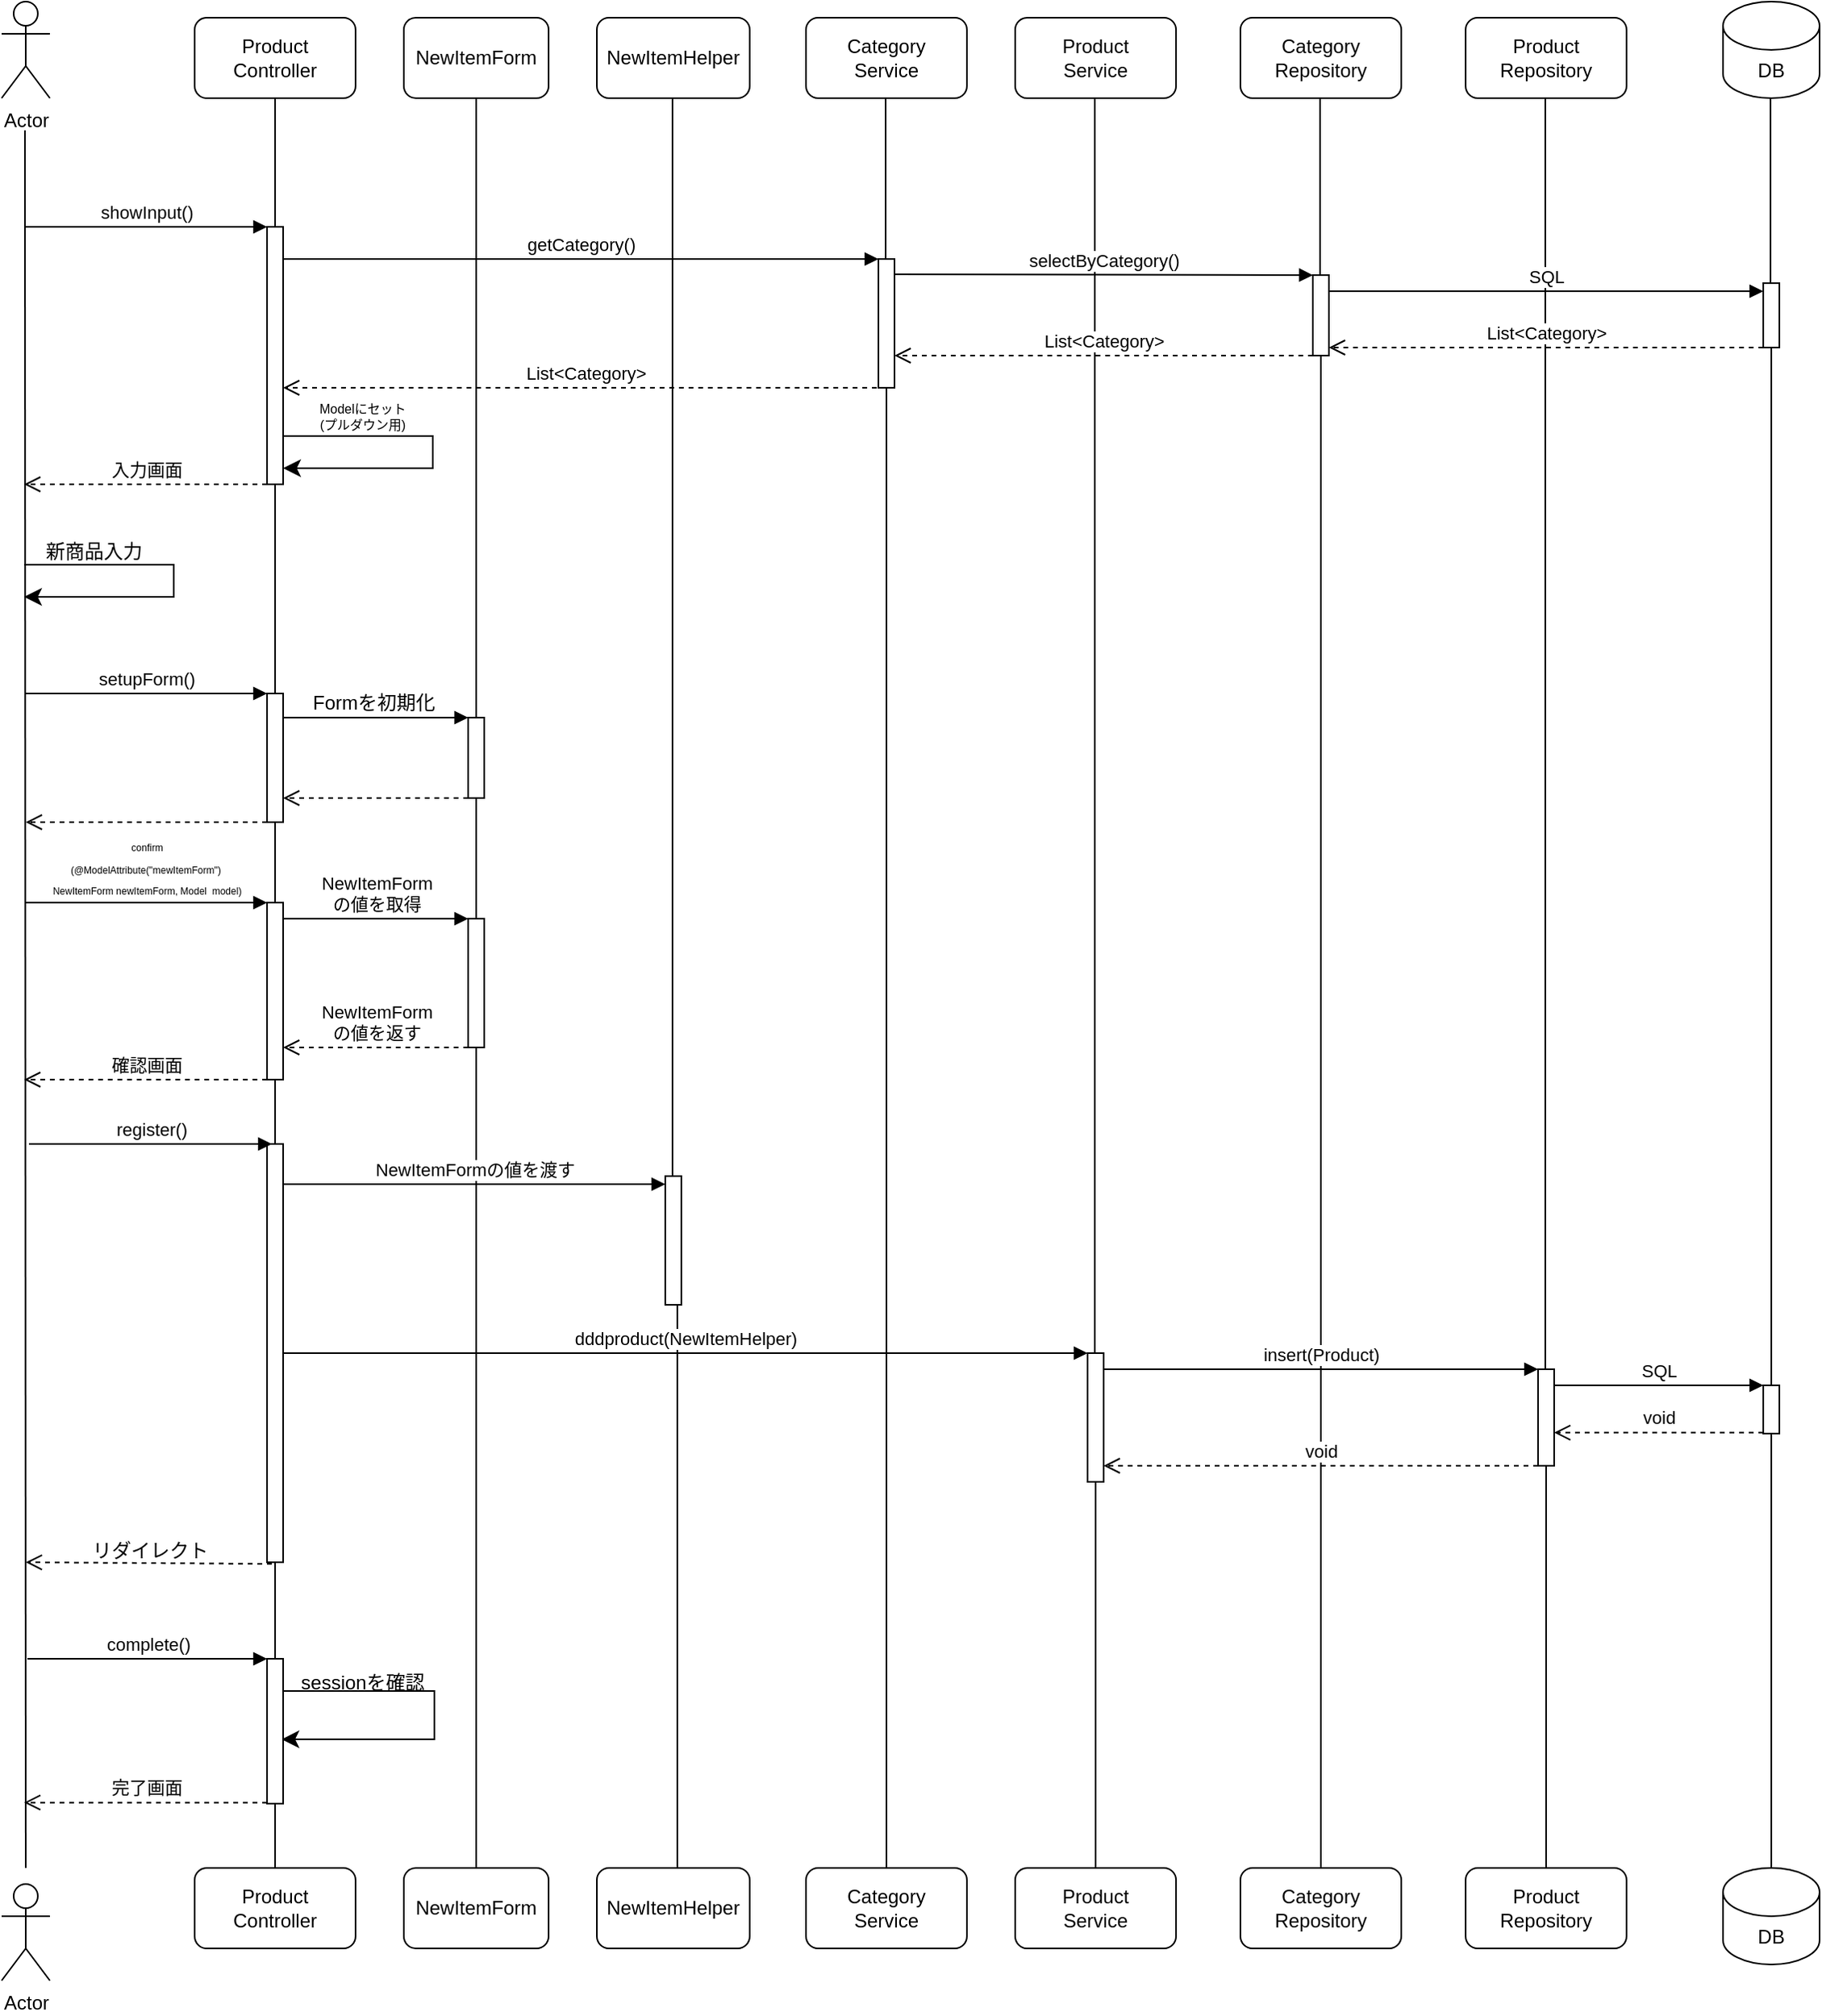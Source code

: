 <mxfile>
    <diagram id="0S2GH_IMDvOgs1QXw7YD" name="ページ1">
        <mxGraphModel dx="622" dy="349" grid="1" gridSize="10" guides="1" tooltips="1" connect="1" arrows="1" fold="1" page="1" pageScale="1" pageWidth="850" pageHeight="1100" math="0" shadow="0">
            <root>
                <mxCell id="0"/>
                <mxCell id="1" parent="0"/>
                <mxCell id="2" value="Actor" style="shape=umlActor;verticalLabelPosition=bottom;verticalAlign=top;html=1;outlineConnect=0;" parent="1" vertex="1">
                    <mxGeometry x="90" y="40" width="30" height="60" as="geometry"/>
                </mxCell>
                <mxCell id="6" value="Product&lt;div&gt;Controller&lt;/div&gt;" style="rounded=1;whiteSpace=wrap;html=1;" parent="1" vertex="1">
                    <mxGeometry x="210" y="50" width="100" height="50" as="geometry"/>
                </mxCell>
                <mxCell id="7" value="NewItemForm" style="rounded=1;whiteSpace=wrap;html=1;" parent="1" vertex="1">
                    <mxGeometry x="340" y="50" width="90" height="50" as="geometry"/>
                </mxCell>
                <mxCell id="8" value="NewItemHelper" style="rounded=1;whiteSpace=wrap;html=1;" parent="1" vertex="1">
                    <mxGeometry x="460" y="50" width="95" height="50" as="geometry"/>
                </mxCell>
                <mxCell id="12" value="Category&lt;div&gt;Service&lt;/div&gt;" style="rounded=1;whiteSpace=wrap;html=1;" parent="1" vertex="1">
                    <mxGeometry x="590" y="50" width="100" height="50" as="geometry"/>
                </mxCell>
                <mxCell id="13" value="Product&lt;div&gt;Service&lt;/div&gt;" style="rounded=1;whiteSpace=wrap;html=1;" parent="1" vertex="1">
                    <mxGeometry x="720" y="50" width="100" height="50" as="geometry"/>
                </mxCell>
                <mxCell id="14" value="Category&lt;div&gt;Repository&lt;/div&gt;" style="rounded=1;whiteSpace=wrap;html=1;" parent="1" vertex="1">
                    <mxGeometry x="860" y="50" width="100" height="50" as="geometry"/>
                </mxCell>
                <mxCell id="15" value="Product&lt;div&gt;Repository&lt;/div&gt;" style="rounded=1;whiteSpace=wrap;html=1;" parent="1" vertex="1">
                    <mxGeometry x="1000" y="50" width="100" height="50" as="geometry"/>
                </mxCell>
                <mxCell id="16" value="DB" style="shape=cylinder3;whiteSpace=wrap;html=1;boundedLbl=1;backgroundOutline=1;size=15;" parent="1" vertex="1">
                    <mxGeometry x="1160" y="40" width="60" height="60" as="geometry"/>
                </mxCell>
                <mxCell id="28" value="" style="endArrow=none;html=1;" parent="1" edge="1">
                    <mxGeometry width="50" height="50" relative="1" as="geometry">
                        <mxPoint x="105" y="1200" as="sourcePoint"/>
                        <mxPoint x="104.5" y="120" as="targetPoint"/>
                    </mxGeometry>
                </mxCell>
                <mxCell id="29" value="" style="endArrow=none;html=1;" parent="1" source="37" edge="1">
                    <mxGeometry width="50" height="50" relative="1" as="geometry">
                        <mxPoint x="260" y="752.67" as="sourcePoint"/>
                        <mxPoint x="260" y="100.003" as="targetPoint"/>
                    </mxGeometry>
                </mxCell>
                <mxCell id="31" value="" style="endArrow=none;html=1;" parent="1" edge="1" source="89">
                    <mxGeometry width="50" height="50" relative="1" as="geometry">
                        <mxPoint x="510" y="998.421" as="sourcePoint"/>
                        <mxPoint x="507" y="100.003" as="targetPoint"/>
                    </mxGeometry>
                </mxCell>
                <mxCell id="32" value="" style="endArrow=none;html=1;" parent="1" source="49" edge="1">
                    <mxGeometry width="50" height="50" relative="1" as="geometry">
                        <mxPoint x="639.5" y="752.67" as="sourcePoint"/>
                        <mxPoint x="639.5" y="100.003" as="targetPoint"/>
                    </mxGeometry>
                </mxCell>
                <mxCell id="33" value="" style="endArrow=none;html=1;" parent="1" edge="1" source="96">
                    <mxGeometry width="50" height="50" relative="1" as="geometry">
                        <mxPoint x="770" y="980.702" as="sourcePoint"/>
                        <mxPoint x="769.5" y="100.003" as="targetPoint"/>
                    </mxGeometry>
                </mxCell>
                <mxCell id="34" value="" style="endArrow=none;html=1;" parent="1" source="51" edge="1">
                    <mxGeometry width="50" height="50" relative="1" as="geometry">
                        <mxPoint x="909.5" y="752.67" as="sourcePoint"/>
                        <mxPoint x="909.5" y="100.003" as="targetPoint"/>
                    </mxGeometry>
                </mxCell>
                <mxCell id="35" value="" style="endArrow=none;html=1;" parent="1" edge="1" source="99">
                    <mxGeometry width="50" height="50" relative="1" as="geometry">
                        <mxPoint x="1050" y="1220.392" as="sourcePoint"/>
                        <mxPoint x="1049.5" y="100.003" as="targetPoint"/>
                    </mxGeometry>
                </mxCell>
                <mxCell id="36" value="" style="endArrow=none;html=1;" parent="1" edge="1" source="110">
                    <mxGeometry width="50" height="50" relative="1" as="geometry">
                        <mxPoint x="1190" y="1208" as="sourcePoint"/>
                        <mxPoint x="1189.5" y="100.003" as="targetPoint"/>
                    </mxGeometry>
                </mxCell>
                <mxCell id="38" value="" style="endArrow=none;html=1;" parent="1" source="70" target="37" edge="1">
                    <mxGeometry width="50" height="50" relative="1" as="geometry">
                        <mxPoint x="260" y="752.67" as="sourcePoint"/>
                        <mxPoint x="260" y="100.003" as="targetPoint"/>
                    </mxGeometry>
                </mxCell>
                <mxCell id="37" value="" style="html=1;points=[[0,0,0,0,5],[0,1,0,0,-5],[1,0,0,0,5],[1,1,0,0,-5]];perimeter=orthogonalPerimeter;outlineConnect=0;targetShapes=umlLifeline;portConstraint=eastwest;newEdgeStyle={&quot;curved&quot;:0,&quot;rounded&quot;:0};" parent="1" vertex="1">
                    <mxGeometry x="255" y="180" width="10" height="160" as="geometry"/>
                </mxCell>
                <mxCell id="43" value="showInput()" style="html=1;verticalAlign=bottom;endArrow=block;curved=0;rounded=0;" parent="1" target="37" edge="1">
                    <mxGeometry width="80" relative="1" as="geometry">
                        <mxPoint x="105" y="180" as="sourcePoint"/>
                        <mxPoint x="320" y="220" as="targetPoint"/>
                    </mxGeometry>
                </mxCell>
                <mxCell id="44" value="&lt;br&gt;&lt;div&gt;getCategory()&lt;/div&gt;" style="html=1;verticalAlign=bottom;endArrow=block;curved=0;rounded=0;" parent="1" source="37" edge="1">
                    <mxGeometry width="80" relative="1" as="geometry">
                        <mxPoint x="285" y="200" as="sourcePoint"/>
                        <mxPoint x="635" y="200" as="targetPoint"/>
                    </mxGeometry>
                </mxCell>
                <mxCell id="46" value="" style="endArrow=none;html=1;entryX=0.5;entryY=1;entryDx=0;entryDy=0;" parent="1" source="72" target="7" edge="1">
                    <mxGeometry width="50" height="50" relative="1" as="geometry">
                        <mxPoint x="384.5" y="752.67" as="sourcePoint"/>
                        <mxPoint x="384.5" y="270" as="targetPoint"/>
                    </mxGeometry>
                </mxCell>
                <mxCell id="48" value="List&amp;lt;Category&amp;gt;" style="html=1;verticalAlign=bottom;endArrow=open;dashed=1;endSize=8;curved=0;rounded=0;exitX=0.5;exitY=1;exitDx=0;exitDy=0;exitPerimeter=0;" parent="1" source="49" target="37" edge="1">
                    <mxGeometry relative="1" as="geometry">
                        <mxPoint x="620" y="280" as="sourcePoint"/>
                        <mxPoint x="279.61" y="261.12" as="targetPoint"/>
                        <Array as="points"/>
                    </mxGeometry>
                </mxCell>
                <mxCell id="50" value="" style="endArrow=none;html=1;" parent="1" target="49" edge="1">
                    <mxGeometry width="50" height="50" relative="1" as="geometry">
                        <mxPoint x="640" y="1200" as="sourcePoint"/>
                        <mxPoint x="639.5" y="100.003" as="targetPoint"/>
                    </mxGeometry>
                </mxCell>
                <mxCell id="49" value="" style="html=1;points=[[0,0,0,0,5],[0,1,0,0,-5],[1,0,0,0,5],[1,1,0,0,-5]];perimeter=orthogonalPerimeter;outlineConnect=0;targetShapes=umlLifeline;portConstraint=eastwest;newEdgeStyle={&quot;curved&quot;:0,&quot;rounded&quot;:0};" parent="1" vertex="1">
                    <mxGeometry x="635" y="200" width="10" height="80" as="geometry"/>
                </mxCell>
                <mxCell id="52" value="" style="endArrow=none;html=1;" parent="1" target="51" edge="1">
                    <mxGeometry width="50" height="50" relative="1" as="geometry">
                        <mxPoint x="910" y="1200" as="sourcePoint"/>
                        <mxPoint x="909.5" y="100.003" as="targetPoint"/>
                    </mxGeometry>
                </mxCell>
                <mxCell id="51" value="" style="html=1;points=[[0,0,0,0,5],[0,1,0,0,-5],[1,0,0,0,5],[1,1,0,0,-5]];perimeter=orthogonalPerimeter;outlineConnect=0;targetShapes=umlLifeline;portConstraint=eastwest;newEdgeStyle={&quot;curved&quot;:0,&quot;rounded&quot;:0};" parent="1" vertex="1">
                    <mxGeometry x="905" y="210" width="10" height="50" as="geometry"/>
                </mxCell>
                <mxCell id="53" value="&lt;div&gt;selectByCategory()&lt;/div&gt;" style="html=1;verticalAlign=bottom;endArrow=block;curved=0;rounded=0;exitX=0.983;exitY=0.118;exitDx=0;exitDy=0;exitPerimeter=0;" parent="1" source="49" target="51" edge="1">
                    <mxGeometry width="80" relative="1" as="geometry">
                        <mxPoint x="710" y="210" as="sourcePoint"/>
                        <mxPoint x="790" y="210" as="targetPoint"/>
                    </mxGeometry>
                </mxCell>
                <mxCell id="54" value="List&amp;lt;Category&amp;gt;" style="html=1;verticalAlign=bottom;endArrow=open;dashed=1;endSize=8;curved=0;rounded=0;exitX=0;exitY=1;exitDx=0;exitDy=-5;exitPerimeter=0;" parent="1" edge="1">
                    <mxGeometry relative="1" as="geometry">
                        <mxPoint x="905" y="260" as="sourcePoint"/>
                        <mxPoint x="645" y="260" as="targetPoint"/>
                    </mxGeometry>
                </mxCell>
                <mxCell id="56" value="入力画面" style="html=1;verticalAlign=bottom;endArrow=open;dashed=1;endSize=8;curved=0;rounded=0;" parent="1" edge="1">
                    <mxGeometry relative="1" as="geometry">
                        <mxPoint x="255" y="340" as="sourcePoint"/>
                        <mxPoint x="104" y="340" as="targetPoint"/>
                    </mxGeometry>
                </mxCell>
                <mxCell id="63" value="" style="edgeStyle=segmentEdgeStyle;endArrow=classic;html=1;curved=0;rounded=0;endSize=8;startSize=8;" parent="1" edge="1">
                    <mxGeometry width="50" height="50" relative="1" as="geometry">
                        <mxPoint x="104" y="390" as="sourcePoint"/>
                        <mxPoint x="104" y="410" as="targetPoint"/>
                        <Array as="points">
                            <mxPoint x="197" y="390"/>
                            <mxPoint x="197" y="410"/>
                        </Array>
                    </mxGeometry>
                </mxCell>
                <mxCell id="64" value="新商品入力" style="text;html=1;align=center;verticalAlign=middle;resizable=0;points=[];autosize=1;strokeColor=none;fillColor=none;" parent="1" vertex="1">
                    <mxGeometry x="107" y="367" width="80" height="30" as="geometry"/>
                </mxCell>
                <mxCell id="67" value="" style="edgeStyle=segmentEdgeStyle;endArrow=classic;html=1;curved=0;rounded=0;endSize=8;startSize=8;" parent="1" edge="1">
                    <mxGeometry width="50" height="50" relative="1" as="geometry">
                        <mxPoint x="265" y="310" as="sourcePoint"/>
                        <mxPoint x="265" y="330" as="targetPoint"/>
                        <Array as="points">
                            <mxPoint x="358" y="310"/>
                            <mxPoint x="358" y="330"/>
                        </Array>
                    </mxGeometry>
                </mxCell>
                <mxCell id="68" value="Modelにセット&lt;div&gt;(プルダウン用)&lt;/div&gt;" style="text;html=1;align=center;verticalAlign=middle;resizable=0;points=[];autosize=1;strokeColor=none;fillColor=none;fontSize=8;" parent="1" vertex="1">
                    <mxGeometry x="274" y="283" width="80" height="30" as="geometry"/>
                </mxCell>
                <mxCell id="69" value="&lt;div&gt;&lt;span style=&quot;background-color: light-dark(#ffffff, var(--ge-dark-color, #121212));&quot;&gt;setupForm()&lt;/span&gt;&lt;/div&gt;" style="html=1;verticalAlign=bottom;endArrow=block;curved=0;rounded=0;" parent="1" target="70" edge="1">
                    <mxGeometry width="80" relative="1" as="geometry">
                        <mxPoint x="105" y="470" as="sourcePoint"/>
                        <mxPoint x="240" y="470" as="targetPoint"/>
                    </mxGeometry>
                </mxCell>
                <mxCell id="71" value="" style="endArrow=none;html=1;" parent="1" target="70" edge="1" source="90">
                    <mxGeometry width="50" height="50" relative="1" as="geometry">
                        <mxPoint x="260" y="1000" as="sourcePoint"/>
                        <mxPoint x="260" y="340" as="targetPoint"/>
                    </mxGeometry>
                </mxCell>
                <mxCell id="70" value="" style="html=1;points=[[0,0,0,0,5],[0,1,0,0,-5],[1,0,0,0,5],[1,1,0,0,-5]];perimeter=orthogonalPerimeter;outlineConnect=0;targetShapes=umlLifeline;portConstraint=eastwest;newEdgeStyle={&quot;curved&quot;:0,&quot;rounded&quot;:0};" parent="1" vertex="1">
                    <mxGeometry x="255" y="470" width="10" height="80" as="geometry"/>
                </mxCell>
                <mxCell id="73" value="" style="endArrow=none;html=1;entryX=0.5;entryY=1;entryDx=0;entryDy=0;" parent="1" target="72" edge="1" source="83">
                    <mxGeometry width="50" height="50" relative="1" as="geometry">
                        <mxPoint x="385" y="950" as="sourcePoint"/>
                        <mxPoint x="385" y="100" as="targetPoint"/>
                    </mxGeometry>
                </mxCell>
                <mxCell id="72" value="" style="html=1;points=[[0,0,0,0,5],[0,1,0,0,-5],[1,0,0,0,5],[1,1,0,0,-5]];perimeter=orthogonalPerimeter;outlineConnect=0;targetShapes=umlLifeline;portConstraint=eastwest;newEdgeStyle={&quot;curved&quot;:0,&quot;rounded&quot;:0};" parent="1" vertex="1">
                    <mxGeometry x="380" y="485" width="10" height="50" as="geometry"/>
                </mxCell>
                <mxCell id="75" value="" style="html=1;verticalAlign=bottom;endArrow=block;curved=0;rounded=0;" parent="1" edge="1">
                    <mxGeometry width="80" relative="1" as="geometry">
                        <mxPoint x="265" y="485" as="sourcePoint"/>
                        <mxPoint x="380" y="485" as="targetPoint"/>
                    </mxGeometry>
                </mxCell>
                <mxCell id="76" value="Formを初期化" style="text;html=1;align=center;verticalAlign=middle;resizable=0;points=[];autosize=1;strokeColor=none;fillColor=none;" parent="1" vertex="1">
                    <mxGeometry x="271" y="461" width="100" height="30" as="geometry"/>
                </mxCell>
                <mxCell id="77" value="" style="html=1;verticalAlign=bottom;endArrow=open;dashed=1;endSize=8;curved=0;rounded=0;exitX=0;exitY=1;exitDx=0;exitDy=-5;exitPerimeter=0;" parent="1" edge="1">
                    <mxGeometry relative="1" as="geometry">
                        <mxPoint x="380" y="535" as="sourcePoint"/>
                        <mxPoint x="265" y="535" as="targetPoint"/>
                    </mxGeometry>
                </mxCell>
                <mxCell id="78" value="" style="html=1;verticalAlign=bottom;endArrow=open;dashed=1;endSize=8;curved=0;rounded=0;exitX=0;exitY=1;exitDx=0;exitDy=-5;exitPerimeter=0;" parent="1" edge="1">
                    <mxGeometry relative="1" as="geometry">
                        <mxPoint x="255" y="550" as="sourcePoint"/>
                        <mxPoint x="105" y="550" as="targetPoint"/>
                    </mxGeometry>
                </mxCell>
                <mxCell id="79" value="&lt;font style=&quot;font-size: 6px;&quot;&gt;confirm&lt;/font&gt;&lt;div&gt;&lt;font style=&quot;font-size: 6px;&quot;&gt;(@ModelAttribute(&quot;mewItemForm&quot;)&amp;nbsp;&lt;/font&gt;&lt;/div&gt;&lt;div&gt;&lt;font style=&quot;font-size: 6px;&quot;&gt;NewItemForm newItemForm,&amp;nbsp;&lt;/font&gt;&lt;span style=&quot;font-size: 6px; background-color: light-dark(#ffffff, var(--ge-dark-color, #121212));&quot;&gt;Model&amp;nbsp; model)&lt;/span&gt;&lt;/div&gt;" style="html=1;verticalAlign=bottom;endArrow=block;curved=0;rounded=0;" edge="1" parent="1" target="80">
                    <mxGeometry width="80" relative="1" as="geometry">
                        <mxPoint x="105" y="600" as="sourcePoint"/>
                        <mxPoint x="240" y="600" as="targetPoint"/>
                    </mxGeometry>
                </mxCell>
                <mxCell id="80" value="" style="html=1;points=[[0,0,0,0,5],[0,1,0,0,-5],[1,0,0,0,5],[1,1,0,0,-5]];perimeter=orthogonalPerimeter;outlineConnect=0;targetShapes=umlLifeline;portConstraint=eastwest;newEdgeStyle={&quot;curved&quot;:0,&quot;rounded&quot;:0};" vertex="1" parent="1">
                    <mxGeometry x="255" y="600" width="10" height="110" as="geometry"/>
                </mxCell>
                <mxCell id="84" value="" style="endArrow=none;html=1;entryX=0.5;entryY=1;entryDx=0;entryDy=0;" edge="1" parent="1" target="83">
                    <mxGeometry width="50" height="50" relative="1" as="geometry">
                        <mxPoint x="385" y="1200" as="sourcePoint"/>
                        <mxPoint x="385" y="535" as="targetPoint"/>
                    </mxGeometry>
                </mxCell>
                <mxCell id="83" value="" style="html=1;points=[[0,0,0,0,5],[0,1,0,0,-5],[1,0,0,0,5],[1,1,0,0,-5]];perimeter=orthogonalPerimeter;outlineConnect=0;targetShapes=umlLifeline;portConstraint=eastwest;newEdgeStyle={&quot;curved&quot;:0,&quot;rounded&quot;:0};" vertex="1" parent="1">
                    <mxGeometry x="380" y="610" width="10" height="80" as="geometry"/>
                </mxCell>
                <mxCell id="85" value="NewItemForm&lt;div&gt;の値を取得&lt;/div&gt;" style="html=1;verticalAlign=bottom;endArrow=block;curved=0;rounded=0;entryX=0;entryY=0;entryDx=0;entryDy=5;entryPerimeter=0;" edge="1" parent="1">
                    <mxGeometry width="80" relative="1" as="geometry">
                        <mxPoint x="265" y="610" as="sourcePoint"/>
                        <mxPoint x="380" y="610" as="targetPoint"/>
                    </mxGeometry>
                </mxCell>
                <mxCell id="86" value="NewItemForm&lt;div&gt;の値を返す&lt;/div&gt;" style="html=1;verticalAlign=bottom;endArrow=open;dashed=1;endSize=8;curved=0;rounded=0;exitX=0;exitY=1;exitDx=0;exitDy=-5;exitPerimeter=0;" edge="1" parent="1">
                    <mxGeometry relative="1" as="geometry">
                        <mxPoint x="380" y="690" as="sourcePoint"/>
                        <mxPoint x="265" y="690" as="targetPoint"/>
                    </mxGeometry>
                </mxCell>
                <mxCell id="87" value="確認画面" style="html=1;verticalAlign=bottom;endArrow=open;dashed=1;endSize=8;curved=0;rounded=0;" edge="1" parent="1" source="80">
                    <mxGeometry relative="1" as="geometry">
                        <mxPoint x="270" y="730" as="sourcePoint"/>
                        <mxPoint x="104" y="710" as="targetPoint"/>
                    </mxGeometry>
                </mxCell>
                <mxCell id="88" value="NewItemFormの値を渡す" style="html=1;verticalAlign=bottom;endArrow=block;curved=0;rounded=0;entryX=0;entryY=0;entryDx=0;entryDy=5;entryPerimeter=0;" edge="1" parent="1" source="90" target="89">
                    <mxGeometry width="80" relative="1" as="geometry">
                        <mxPoint x="265" y="750" as="sourcePoint"/>
                        <mxPoint x="502.5" y="750" as="targetPoint"/>
                    </mxGeometry>
                </mxCell>
                <mxCell id="91" value="" style="endArrow=none;html=1;" edge="1" parent="1" source="108" target="90">
                    <mxGeometry width="50" height="50" relative="1" as="geometry">
                        <mxPoint x="260" y="1200" as="sourcePoint"/>
                        <mxPoint x="260" y="550" as="targetPoint"/>
                    </mxGeometry>
                </mxCell>
                <mxCell id="90" value="" style="html=1;points=[[0,0,0,0,5],[0,1,0,0,-5],[1,0,0,0,5],[1,1,0,0,-5]];perimeter=orthogonalPerimeter;outlineConnect=0;targetShapes=umlLifeline;portConstraint=eastwest;newEdgeStyle={&quot;curved&quot;:0,&quot;rounded&quot;:0};" vertex="1" parent="1">
                    <mxGeometry x="255" y="750" width="10" height="260" as="geometry"/>
                </mxCell>
                <mxCell id="92" value="register()" style="html=1;verticalAlign=bottom;endArrow=block;curved=0;rounded=0;entryX=0;entryY=0;entryDx=0;entryDy=5;entryPerimeter=0;" edge="1" parent="1">
                    <mxGeometry width="80" relative="1" as="geometry">
                        <mxPoint x="107" y="750" as="sourcePoint"/>
                        <mxPoint x="258" y="750" as="targetPoint"/>
                    </mxGeometry>
                </mxCell>
                <mxCell id="93" value="" style="endArrow=none;html=1;" edge="1" parent="1" target="89">
                    <mxGeometry width="50" height="50" relative="1" as="geometry">
                        <mxPoint x="510" y="1200" as="sourcePoint"/>
                        <mxPoint x="507" y="100.003" as="targetPoint"/>
                    </mxGeometry>
                </mxCell>
                <mxCell id="89" value="" style="html=1;points=[[0,0,0,0,5],[0,1,0,0,-5],[1,0,0,0,5],[1,1,0,0,-5]];perimeter=orthogonalPerimeter;outlineConnect=0;targetShapes=umlLifeline;portConstraint=eastwest;newEdgeStyle={&quot;curved&quot;:0,&quot;rounded&quot;:0};" vertex="1" parent="1">
                    <mxGeometry x="502.5" y="770" width="10" height="80" as="geometry"/>
                </mxCell>
                <mxCell id="95" value="dddproduct(NewItemHelper)" style="html=1;verticalAlign=bottom;endArrow=block;curved=0;rounded=0;" edge="1" parent="1" source="90" target="96">
                    <mxGeometry width="80" relative="1" as="geometry">
                        <mxPoint x="450" y="820" as="sourcePoint"/>
                        <mxPoint x="530" y="820" as="targetPoint"/>
                    </mxGeometry>
                </mxCell>
                <mxCell id="97" value="" style="endArrow=none;html=1;" edge="1" parent="1" target="96">
                    <mxGeometry width="50" height="50" relative="1" as="geometry">
                        <mxPoint x="770" y="1200" as="sourcePoint"/>
                        <mxPoint x="769.5" y="100.003" as="targetPoint"/>
                    </mxGeometry>
                </mxCell>
                <mxCell id="96" value="" style="html=1;points=[[0,0,0,0,5],[0,1,0,0,-5],[1,0,0,0,5],[1,1,0,0,-5]];perimeter=orthogonalPerimeter;outlineConnect=0;targetShapes=umlLifeline;portConstraint=eastwest;newEdgeStyle={&quot;curved&quot;:0,&quot;rounded&quot;:0};" vertex="1" parent="1">
                    <mxGeometry x="765" y="880" width="10" height="80" as="geometry"/>
                </mxCell>
                <mxCell id="100" value="" style="endArrow=none;html=1;" edge="1" parent="1" target="99">
                    <mxGeometry width="50" height="50" relative="1" as="geometry">
                        <mxPoint x="1050" y="1200" as="sourcePoint"/>
                        <mxPoint x="1049.5" y="100.003" as="targetPoint"/>
                    </mxGeometry>
                </mxCell>
                <mxCell id="99" value="" style="html=1;points=[[0,0,0,0,5],[0,1,0,0,-5],[1,0,0,0,5],[1,1,0,0,-5]];perimeter=orthogonalPerimeter;outlineConnect=0;targetShapes=umlLifeline;portConstraint=eastwest;newEdgeStyle={&quot;curved&quot;:0,&quot;rounded&quot;:0};" vertex="1" parent="1">
                    <mxGeometry x="1045" y="890" width="10" height="60" as="geometry"/>
                </mxCell>
                <mxCell id="101" value="insert(Product)" style="html=1;verticalAlign=bottom;endArrow=block;curved=0;rounded=0;entryX=0;entryY=0;entryDx=0;entryDy=5;entryPerimeter=0;" edge="1" parent="1">
                    <mxGeometry width="80" relative="1" as="geometry">
                        <mxPoint x="775" y="890" as="sourcePoint"/>
                        <mxPoint x="1045" y="890" as="targetPoint"/>
                    </mxGeometry>
                </mxCell>
                <mxCell id="103" value="" style="edgeStyle=segmentEdgeStyle;endArrow=classic;html=1;curved=0;rounded=0;endSize=8;startSize=8;" edge="1" parent="1">
                    <mxGeometry width="50" height="50" relative="1" as="geometry">
                        <mxPoint x="265" y="1090" as="sourcePoint"/>
                        <mxPoint x="264" y="1120.04" as="targetPoint"/>
                        <Array as="points">
                            <mxPoint x="359" y="1090"/>
                            <mxPoint x="359" y="1120"/>
                        </Array>
                    </mxGeometry>
                </mxCell>
                <mxCell id="106" value="sessionを確認" style="text;html=1;align=center;verticalAlign=middle;resizable=0;points=[];autosize=1;strokeColor=none;fillColor=none;" vertex="1" parent="1">
                    <mxGeometry x="264" y="1070" width="100" height="30" as="geometry"/>
                </mxCell>
                <mxCell id="107" value="" style="html=1;verticalAlign=bottom;endArrow=open;dashed=1;endSize=8;curved=0;rounded=0;exitX=0;exitY=1;exitDx=0;exitDy=-5;exitPerimeter=0;" edge="1" parent="1">
                    <mxGeometry relative="1" as="geometry">
                        <mxPoint x="258" y="1011" as="sourcePoint"/>
                        <mxPoint x="105" y="1010" as="targetPoint"/>
                    </mxGeometry>
                </mxCell>
                <mxCell id="109" value="" style="endArrow=none;html=1;" edge="1" parent="1" target="108">
                    <mxGeometry width="50" height="50" relative="1" as="geometry">
                        <mxPoint x="260" y="1200" as="sourcePoint"/>
                        <mxPoint x="260" y="1010" as="targetPoint"/>
                    </mxGeometry>
                </mxCell>
                <mxCell id="108" value="" style="html=1;points=[[0,0,0,0,5],[0,1,0,0,-5],[1,0,0,0,5],[1,1,0,0,-5]];perimeter=orthogonalPerimeter;outlineConnect=0;targetShapes=umlLifeline;portConstraint=eastwest;newEdgeStyle={&quot;curved&quot;:0,&quot;rounded&quot;:0};" vertex="1" parent="1">
                    <mxGeometry x="255" y="1070" width="10" height="90" as="geometry"/>
                </mxCell>
                <mxCell id="111" value="" style="endArrow=none;html=1;" edge="1" parent="1" target="110">
                    <mxGeometry width="50" height="50" relative="1" as="geometry">
                        <mxPoint x="1190" y="1200" as="sourcePoint"/>
                        <mxPoint x="1189.5" y="100.003" as="targetPoint"/>
                    </mxGeometry>
                </mxCell>
                <mxCell id="110" value="" style="html=1;points=[[0,0,0,0,5],[0,1,0,0,-5],[1,0,0,0,5],[1,1,0,0,-5]];perimeter=orthogonalPerimeter;outlineConnect=0;targetShapes=umlLifeline;portConstraint=eastwest;newEdgeStyle={&quot;curved&quot;:0,&quot;rounded&quot;:0};" vertex="1" parent="1">
                    <mxGeometry x="1185" y="215" width="10" height="40" as="geometry"/>
                </mxCell>
                <mxCell id="112" value="SQL" style="html=1;verticalAlign=bottom;endArrow=block;curved=0;rounded=0;entryX=0;entryY=0;entryDx=0;entryDy=5;entryPerimeter=0;" edge="1" parent="1" source="51" target="110">
                    <mxGeometry width="80" relative="1" as="geometry">
                        <mxPoint x="980" y="310" as="sourcePoint"/>
                        <mxPoint x="1060" y="310" as="targetPoint"/>
                    </mxGeometry>
                </mxCell>
                <mxCell id="113" value="List&amp;lt;Category&amp;gt;" style="html=1;verticalAlign=bottom;endArrow=open;dashed=1;endSize=8;curved=0;rounded=0;entryX=1;entryY=1;entryDx=0;entryDy=-5;entryPerimeter=0;" edge="1" parent="1" source="110" target="51">
                    <mxGeometry relative="1" as="geometry">
                        <mxPoint x="1060" y="310" as="sourcePoint"/>
                        <mxPoint x="980" y="310" as="targetPoint"/>
                    </mxGeometry>
                </mxCell>
                <mxCell id="114" value="" style="html=1;points=[[0,0,0,0,5],[0,1,0,0,-5],[1,0,0,0,5],[1,1,0,0,-5]];perimeter=orthogonalPerimeter;outlineConnect=0;targetShapes=umlLifeline;portConstraint=eastwest;newEdgeStyle={&quot;curved&quot;:0,&quot;rounded&quot;:0};" vertex="1" parent="1">
                    <mxGeometry x="1185" y="900" width="10" height="30" as="geometry"/>
                </mxCell>
                <mxCell id="115" value="SQL" style="html=1;verticalAlign=bottom;endArrow=block;curved=0;rounded=0;entryX=0;entryY=0;entryDx=0;entryDy=5;entryPerimeter=0;" edge="1" parent="1">
                    <mxGeometry width="80" relative="1" as="geometry">
                        <mxPoint x="1055" y="900" as="sourcePoint"/>
                        <mxPoint x="1185.0" y="900" as="targetPoint"/>
                    </mxGeometry>
                </mxCell>
                <mxCell id="117" value="&lt;div&gt;complete()&lt;/div&gt;" style="html=1;verticalAlign=bottom;endArrow=block;curved=0;rounded=0;" edge="1" parent="1">
                    <mxGeometry width="80" relative="1" as="geometry">
                        <mxPoint x="106" y="1070" as="sourcePoint"/>
                        <mxPoint x="255" y="1070" as="targetPoint"/>
                    </mxGeometry>
                </mxCell>
                <mxCell id="118" value="完了画面" style="html=1;verticalAlign=bottom;endArrow=open;dashed=1;endSize=8;curved=0;rounded=0;" edge="1" parent="1">
                    <mxGeometry relative="1" as="geometry">
                        <mxPoint x="255" y="1159.35" as="sourcePoint"/>
                        <mxPoint x="104" y="1159.35" as="targetPoint"/>
                    </mxGeometry>
                </mxCell>
                <mxCell id="120" value="Actor" style="shape=umlActor;verticalLabelPosition=bottom;verticalAlign=top;html=1;outlineConnect=0;" vertex="1" parent="1">
                    <mxGeometry x="90" y="1210" width="30" height="60" as="geometry"/>
                </mxCell>
                <mxCell id="121" value="Product&lt;div&gt;Controller&lt;/div&gt;" style="rounded=1;whiteSpace=wrap;html=1;" vertex="1" parent="1">
                    <mxGeometry x="210" y="1200" width="100" height="50" as="geometry"/>
                </mxCell>
                <mxCell id="122" value="NewItemForm" style="rounded=1;whiteSpace=wrap;html=1;" vertex="1" parent="1">
                    <mxGeometry x="340" y="1200" width="90" height="50" as="geometry"/>
                </mxCell>
                <mxCell id="123" value="NewItemHelper" style="rounded=1;whiteSpace=wrap;html=1;" vertex="1" parent="1">
                    <mxGeometry x="460" y="1200" width="95" height="50" as="geometry"/>
                </mxCell>
                <mxCell id="124" value="Category&lt;div&gt;Service&lt;/div&gt;" style="rounded=1;whiteSpace=wrap;html=1;" vertex="1" parent="1">
                    <mxGeometry x="590" y="1200" width="100" height="50" as="geometry"/>
                </mxCell>
                <mxCell id="125" value="Product&lt;div&gt;Service&lt;/div&gt;" style="rounded=1;whiteSpace=wrap;html=1;" vertex="1" parent="1">
                    <mxGeometry x="720" y="1200" width="100" height="50" as="geometry"/>
                </mxCell>
                <mxCell id="126" value="Category&lt;div&gt;Repository&lt;/div&gt;" style="rounded=1;whiteSpace=wrap;html=1;" vertex="1" parent="1">
                    <mxGeometry x="860" y="1200" width="100" height="50" as="geometry"/>
                </mxCell>
                <mxCell id="127" value="Product&lt;div&gt;Repository&lt;/div&gt;" style="rounded=1;whiteSpace=wrap;html=1;" vertex="1" parent="1">
                    <mxGeometry x="1000" y="1200" width="100" height="50" as="geometry"/>
                </mxCell>
                <mxCell id="128" value="DB" style="shape=cylinder3;whiteSpace=wrap;html=1;boundedLbl=1;backgroundOutline=1;size=15;" vertex="1" parent="1">
                    <mxGeometry x="1160" y="1200" width="60" height="60" as="geometry"/>
                </mxCell>
                <mxCell id="129" value="void" style="html=1;verticalAlign=bottom;endArrow=open;dashed=1;endSize=8;curved=0;rounded=0;exitX=0;exitY=1;exitDx=0;exitDy=-5;exitPerimeter=0;" edge="1" parent="1">
                    <mxGeometry relative="1" as="geometry">
                        <mxPoint x="1185" y="929.41" as="sourcePoint"/>
                        <mxPoint x="1055" y="929.41" as="targetPoint"/>
                    </mxGeometry>
                </mxCell>
                <mxCell id="130" value="void" style="html=1;verticalAlign=bottom;endArrow=open;dashed=1;endSize=8;curved=0;rounded=0;exitX=0;exitY=1;exitDx=0;exitDy=-5;exitPerimeter=0;" edge="1" parent="1">
                    <mxGeometry relative="1" as="geometry">
                        <mxPoint x="1045" y="950" as="sourcePoint"/>
                        <mxPoint x="775" y="950" as="targetPoint"/>
                    </mxGeometry>
                </mxCell>
                <mxCell id="131" value="リダイレクト" style="text;html=1;align=center;verticalAlign=middle;resizable=0;points=[];autosize=1;strokeColor=none;fillColor=none;" vertex="1" parent="1">
                    <mxGeometry x="132" y="988" width="100" height="30" as="geometry"/>
                </mxCell>
            </root>
        </mxGraphModel>
    </diagram>
</mxfile>